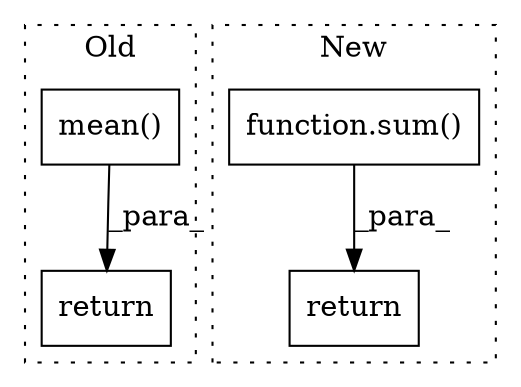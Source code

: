 digraph G {
subgraph cluster0 {
1 [label="mean()" a="75" s="1567,1587" l="11,1" shape="box"];
3 [label="return" a="93" s="1560" l="7" shape="box"];
label = "Old";
style="dotted";
}
subgraph cluster1 {
2 [label="function.sum()" a="75" s="2086,2169" l="4,1" shape="box"];
4 [label="return" a="93" s="2079" l="7" shape="box"];
label = "New";
style="dotted";
}
1 -> 3 [label="_para_"];
2 -> 4 [label="_para_"];
}
